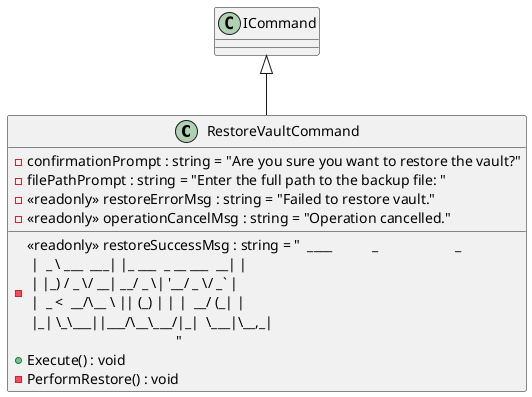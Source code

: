 @startuml
class RestoreVaultCommand {
    - <<readonly>> restoreSuccessMsg : string = "  ____           _                     _ \n |  _ \\ ___  ___| |_ ___  _ __ ___  __| |\n | |_) / _ \\/ __| __/ _ \\| '__/ _ \\/ _` |\n |  _ <  __/\\__ \\ || (_) | | |  __/ (_| |\n |_| \\_\\___||___/\\__\\___/|_|  \\___|\\__,_|\n                                         "
    - confirmationPrompt : string = "Are you sure you want to restore the vault?"
    - filePathPrompt : string = "Enter the full path to the backup file: "
    - <<readonly>> restoreErrorMsg : string = "Failed to restore vault."
    - <<readonly>> operationCancelMsg : string = "Operation cancelled."
    + Execute() : void
    - PerformRestore() : void
}
ICommand <|-- RestoreVaultCommand
@enduml
